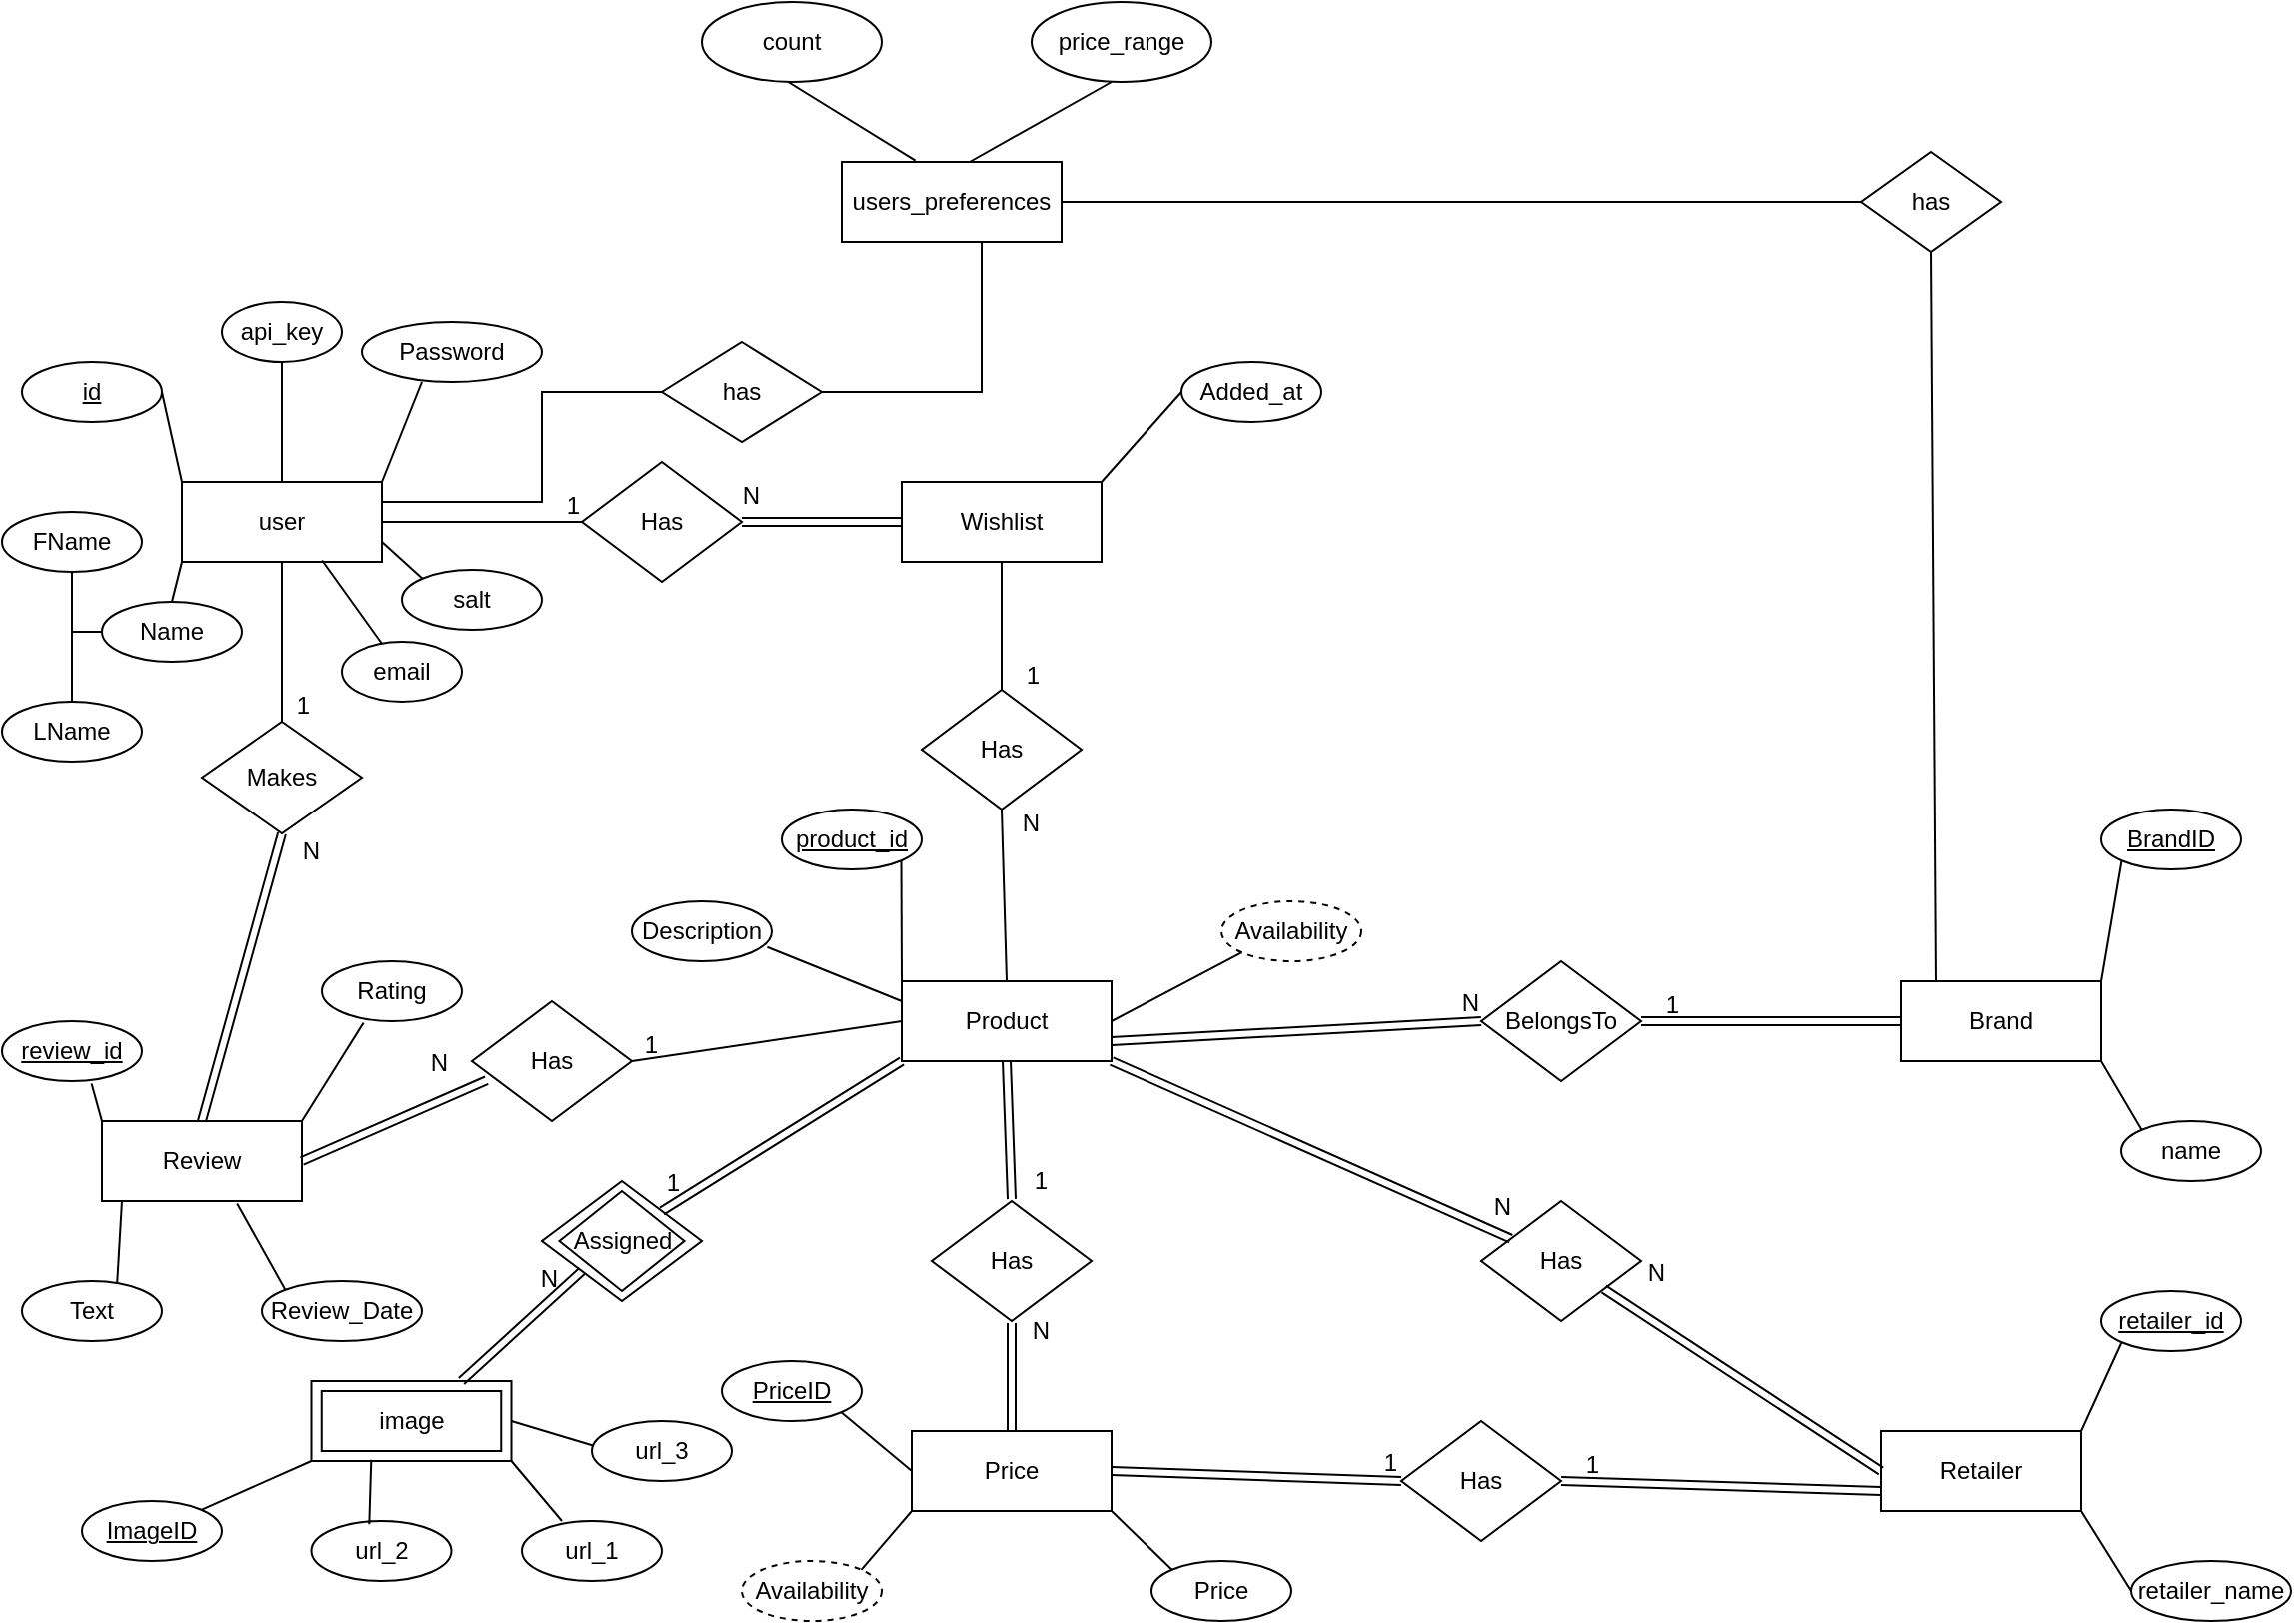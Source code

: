 <mxfile version="27.0.9">
  <diagram id="R2lEEEUBdFMjLlhIrx00" name="Page-1">
    <mxGraphModel dx="1141" dy="594" grid="1" gridSize="10" guides="1" tooltips="1" connect="1" arrows="1" fold="1" page="1" pageScale="1" pageWidth="1169" pageHeight="827" math="0" shadow="0" extFonts="Permanent Marker^https://fonts.googleapis.com/css?family=Permanent+Marker">
      <root>
        <mxCell id="0" />
        <mxCell id="1" parent="0" />
        <mxCell id="bqQAZCj2C-ECfoDd7BLj-1" value="user" style="rounded=0;whiteSpace=wrap;html=1;" parent="1" vertex="1">
          <mxGeometry x="100" y="250" width="100" height="40" as="geometry" />
        </mxCell>
        <mxCell id="bqQAZCj2C-ECfoDd7BLj-4" value="Product" style="rounded=0;whiteSpace=wrap;html=1;" parent="1" vertex="1">
          <mxGeometry x="460" y="500" width="105" height="40" as="geometry" />
        </mxCell>
        <mxCell id="bqQAZCj2C-ECfoDd7BLj-5" value="Wishlist" style="rounded=0;whiteSpace=wrap;html=1;" parent="1" vertex="1">
          <mxGeometry x="460" y="250" width="100" height="40" as="geometry" />
        </mxCell>
        <mxCell id="bqQAZCj2C-ECfoDd7BLj-6" value="ProductImage" style="rounded=0;whiteSpace=wrap;html=1;" parent="1" vertex="1">
          <mxGeometry x="164.75" y="700" width="100" height="40" as="geometry" />
        </mxCell>
        <mxCell id="bqQAZCj2C-ECfoDd7BLj-8" value="Brand" style="rounded=0;whiteSpace=wrap;html=1;" parent="1" vertex="1">
          <mxGeometry x="960" y="500" width="100" height="40" as="geometry" />
        </mxCell>
        <mxCell id="bqQAZCj2C-ECfoDd7BLj-9" value="Retailer" style="rounded=0;whiteSpace=wrap;html=1;" parent="1" vertex="1">
          <mxGeometry x="950" y="725" width="100" height="40" as="geometry" />
        </mxCell>
        <mxCell id="bqQAZCj2C-ECfoDd7BLj-10" value="Price" style="rounded=0;whiteSpace=wrap;html=1;" parent="1" vertex="1">
          <mxGeometry x="465" y="725" width="100" height="40" as="geometry" />
        </mxCell>
        <mxCell id="bqQAZCj2C-ECfoDd7BLj-12" value="Review" style="rounded=0;whiteSpace=wrap;html=1;" parent="1" vertex="1">
          <mxGeometry x="60" y="570" width="100" height="40" as="geometry" />
        </mxCell>
        <mxCell id="bqQAZCj2C-ECfoDd7BLj-15" value="Has" style="rhombus;whiteSpace=wrap;html=1;" parent="1" vertex="1">
          <mxGeometry x="300" y="240" width="80" height="60" as="geometry" />
        </mxCell>
        <mxCell id="bqQAZCj2C-ECfoDd7BLj-17" value="Has" style="rhombus;whiteSpace=wrap;html=1;" parent="1" vertex="1">
          <mxGeometry x="470" y="354" width="80" height="60" as="geometry" />
        </mxCell>
        <mxCell id="bqQAZCj2C-ECfoDd7BLj-20" value="BelongsTo" style="rhombus;whiteSpace=wrap;html=1;" parent="1" vertex="1">
          <mxGeometry x="750" y="490" width="80" height="60" as="geometry" />
        </mxCell>
        <mxCell id="bqQAZCj2C-ECfoDd7BLj-21" value="Has" style="rhombus;whiteSpace=wrap;html=1;perimeterSpacing=1;" parent="1" vertex="1">
          <mxGeometry x="475" y="610" width="80" height="60" as="geometry" />
        </mxCell>
        <mxCell id="bqQAZCj2C-ECfoDd7BLj-22" value="Has" style="rhombus;whiteSpace=wrap;html=1;" parent="1" vertex="1">
          <mxGeometry x="750" y="610" width="80" height="60" as="geometry" />
        </mxCell>
        <mxCell id="bqQAZCj2C-ECfoDd7BLj-23" value="Has" style="rhombus;whiteSpace=wrap;html=1;" parent="1" vertex="1">
          <mxGeometry x="245" y="510" width="80" height="60" as="geometry" />
        </mxCell>
        <mxCell id="bqQAZCj2C-ECfoDd7BLj-24" value="Makes" style="rhombus;whiteSpace=wrap;html=1;" parent="1" vertex="1">
          <mxGeometry x="110" y="370" width="80" height="56" as="geometry" />
        </mxCell>
        <mxCell id="bqQAZCj2C-ECfoDd7BLj-37" value="" style="shape=link;html=1;rounded=0;entryX=0.5;entryY=1;entryDx=0;entryDy=0;exitX=0.5;exitY=0;exitDx=0;exitDy=0;" parent="1" source="bqQAZCj2C-ECfoDd7BLj-12" target="bqQAZCj2C-ECfoDd7BLj-24" edge="1">
          <mxGeometry relative="1" as="geometry">
            <mxPoint x="540" y="360" as="sourcePoint" />
            <mxPoint x="700" y="360" as="targetPoint" />
          </mxGeometry>
        </mxCell>
        <mxCell id="bqQAZCj2C-ECfoDd7BLj-38" value="N" style="resizable=0;html=1;whiteSpace=wrap;align=right;verticalAlign=bottom;" parent="bqQAZCj2C-ECfoDd7BLj-37" connectable="0" vertex="1">
          <mxGeometry x="1" relative="1" as="geometry">
            <mxPoint x="20" y="18" as="offset" />
          </mxGeometry>
        </mxCell>
        <mxCell id="bqQAZCj2C-ECfoDd7BLj-41" value="&lt;u&gt;id&lt;/u&gt;" style="ellipse;whiteSpace=wrap;html=1;" parent="1" vertex="1">
          <mxGeometry x="20" y="190" width="70" height="30" as="geometry" />
        </mxCell>
        <mxCell id="bqQAZCj2C-ECfoDd7BLj-42" value="FName" style="ellipse;whiteSpace=wrap;html=1;" parent="1" vertex="1">
          <mxGeometry x="10" y="265" width="70" height="30" as="geometry" />
        </mxCell>
        <mxCell id="bqQAZCj2C-ECfoDd7BLj-43" value="LName" style="ellipse;whiteSpace=wrap;html=1;" parent="1" vertex="1">
          <mxGeometry x="10" y="360" width="70" height="30" as="geometry" />
        </mxCell>
        <mxCell id="bqQAZCj2C-ECfoDd7BLj-48" style="edgeStyle=orthogonalEdgeStyle;rounded=0;orthogonalLoop=1;jettySize=auto;html=1;exitX=0;exitY=0.5;exitDx=0;exitDy=0;entryX=0.5;entryY=1;entryDx=0;entryDy=0;endArrow=none;startFill=0;" parent="1" source="bqQAZCj2C-ECfoDd7BLj-44" target="bqQAZCj2C-ECfoDd7BLj-42" edge="1">
          <mxGeometry relative="1" as="geometry" />
        </mxCell>
        <mxCell id="bqQAZCj2C-ECfoDd7BLj-49" style="edgeStyle=orthogonalEdgeStyle;rounded=0;orthogonalLoop=1;jettySize=auto;html=1;entryX=0.5;entryY=0;entryDx=0;entryDy=0;exitX=0;exitY=0.5;exitDx=0;exitDy=0;endArrow=none;startFill=0;" parent="1" source="bqQAZCj2C-ECfoDd7BLj-44" target="bqQAZCj2C-ECfoDd7BLj-43" edge="1">
          <mxGeometry relative="1" as="geometry">
            <Array as="points">
              <mxPoint x="45" y="325" />
            </Array>
          </mxGeometry>
        </mxCell>
        <mxCell id="bqQAZCj2C-ECfoDd7BLj-44" value="Name" style="ellipse;whiteSpace=wrap;html=1;" parent="1" vertex="1">
          <mxGeometry x="60" y="310" width="70" height="30" as="geometry" />
        </mxCell>
        <mxCell id="bqQAZCj2C-ECfoDd7BLj-46" value="" style="endArrow=none;html=1;rounded=0;exitX=0.5;exitY=0;exitDx=0;exitDy=0;entryX=0;entryY=1;entryDx=0;entryDy=0;" parent="1" source="bqQAZCj2C-ECfoDd7BLj-44" target="bqQAZCj2C-ECfoDd7BLj-1" edge="1">
          <mxGeometry width="50" height="50" relative="1" as="geometry">
            <mxPoint x="440" y="260" as="sourcePoint" />
            <mxPoint x="490" y="210" as="targetPoint" />
          </mxGeometry>
        </mxCell>
        <mxCell id="bqQAZCj2C-ECfoDd7BLj-47" value="" style="endArrow=none;html=1;rounded=0;entryX=1;entryY=0.5;entryDx=0;entryDy=0;exitX=0;exitY=0;exitDx=0;exitDy=0;" parent="1" source="bqQAZCj2C-ECfoDd7BLj-1" target="bqQAZCj2C-ECfoDd7BLj-41" edge="1">
          <mxGeometry width="50" height="50" relative="1" as="geometry">
            <mxPoint x="450" y="270" as="sourcePoint" />
            <mxPoint x="500" y="220" as="targetPoint" />
          </mxGeometry>
        </mxCell>
        <mxCell id="bqQAZCj2C-ECfoDd7BLj-50" value="Password" style="ellipse;whiteSpace=wrap;html=1;" parent="1" vertex="1">
          <mxGeometry x="190" y="170" width="90" height="30" as="geometry" />
        </mxCell>
        <mxCell id="bqQAZCj2C-ECfoDd7BLj-51" value="salt" style="ellipse;whiteSpace=wrap;html=1;" parent="1" vertex="1">
          <mxGeometry x="210" y="294" width="70" height="30" as="geometry" />
        </mxCell>
        <mxCell id="bqQAZCj2C-ECfoDd7BLj-54" value="" style="endArrow=none;html=1;rounded=0;exitX=1;exitY=0;exitDx=0;exitDy=0;" parent="1" source="bqQAZCj2C-ECfoDd7BLj-1" edge="1">
          <mxGeometry width="50" height="50" relative="1" as="geometry">
            <mxPoint x="440" y="260" as="sourcePoint" />
            <mxPoint x="220" y="200" as="targetPoint" />
          </mxGeometry>
        </mxCell>
        <mxCell id="bqQAZCj2C-ECfoDd7BLj-58" value="" style="endArrow=none;html=1;rounded=0;exitX=1;exitY=0.75;exitDx=0;exitDy=0;entryX=0;entryY=0;entryDx=0;entryDy=0;" parent="1" source="bqQAZCj2C-ECfoDd7BLj-1" target="bqQAZCj2C-ECfoDd7BLj-51" edge="1">
          <mxGeometry width="50" height="50" relative="1" as="geometry">
            <mxPoint x="470" y="290" as="sourcePoint" />
            <mxPoint x="520" y="240" as="targetPoint" />
          </mxGeometry>
        </mxCell>
        <mxCell id="bqQAZCj2C-ECfoDd7BLj-60" value="" style="shape=link;html=1;rounded=0;entryX=1;entryY=0.5;entryDx=0;entryDy=0;exitX=0;exitY=0.5;exitDx=0;exitDy=0;" parent="1" source="bqQAZCj2C-ECfoDd7BLj-5" target="bqQAZCj2C-ECfoDd7BLj-15" edge="1">
          <mxGeometry relative="1" as="geometry">
            <mxPoint x="160" y="510" as="sourcePoint" />
            <mxPoint x="160" y="436" as="targetPoint" />
          </mxGeometry>
        </mxCell>
        <mxCell id="bqQAZCj2C-ECfoDd7BLj-61" value="N" style="resizable=0;html=1;whiteSpace=wrap;align=right;verticalAlign=bottom;" parent="bqQAZCj2C-ECfoDd7BLj-60" connectable="0" vertex="1">
          <mxGeometry x="1" relative="1" as="geometry">
            <mxPoint x="10" y="-5" as="offset" />
          </mxGeometry>
        </mxCell>
        <mxCell id="bqQAZCj2C-ECfoDd7BLj-69" value="Added_at" style="ellipse;whiteSpace=wrap;html=1;" parent="1" vertex="1">
          <mxGeometry x="600" y="190" width="70" height="30" as="geometry" />
        </mxCell>
        <mxCell id="bqQAZCj2C-ECfoDd7BLj-72" value="" style="endArrow=none;html=1;rounded=0;entryX=0;entryY=0.5;entryDx=0;entryDy=0;exitX=1;exitY=0;exitDx=0;exitDy=0;" parent="1" source="bqQAZCj2C-ECfoDd7BLj-5" target="bqQAZCj2C-ECfoDd7BLj-69" edge="1">
          <mxGeometry width="50" height="50" relative="1" as="geometry">
            <mxPoint x="420" y="200" as="sourcePoint" />
            <mxPoint x="470" y="150" as="targetPoint" />
          </mxGeometry>
        </mxCell>
        <mxCell id="bqQAZCj2C-ECfoDd7BLj-73" value="&lt;u&gt;product_id&lt;/u&gt;" style="ellipse;whiteSpace=wrap;html=1;" parent="1" vertex="1">
          <mxGeometry x="400" y="414" width="70" height="30" as="geometry" />
        </mxCell>
        <mxCell id="bqQAZCj2C-ECfoDd7BLj-77" value="Description" style="ellipse;whiteSpace=wrap;html=1;" parent="1" vertex="1">
          <mxGeometry x="325" y="460" width="70" height="30" as="geometry" />
        </mxCell>
        <mxCell id="bqQAZCj2C-ECfoDd7BLj-79" value="Availability" style="ellipse;whiteSpace=wrap;html=1;dashed=1;" parent="1" vertex="1">
          <mxGeometry x="620" y="460" width="70" height="30" as="geometry" />
        </mxCell>
        <mxCell id="bqQAZCj2C-ECfoDd7BLj-85" value="" style="endArrow=none;html=1;rounded=0;entryX=1;entryY=1;entryDx=0;entryDy=0;exitX=0;exitY=0;exitDx=0;exitDy=0;" parent="1" source="bqQAZCj2C-ECfoDd7BLj-4" target="bqQAZCj2C-ECfoDd7BLj-73" edge="1">
          <mxGeometry width="50" height="50" relative="1" as="geometry">
            <mxPoint x="420" y="200" as="sourcePoint" />
            <mxPoint x="470" y="150" as="targetPoint" />
          </mxGeometry>
        </mxCell>
        <mxCell id="bqQAZCj2C-ECfoDd7BLj-86" value="" style="endArrow=none;html=1;rounded=0;exitX=0.967;exitY=0.762;exitDx=0;exitDy=0;entryX=0;entryY=0.25;entryDx=0;entryDy=0;exitPerimeter=0;" parent="1" source="bqQAZCj2C-ECfoDd7BLj-77" target="bqQAZCj2C-ECfoDd7BLj-4" edge="1">
          <mxGeometry width="50" height="50" relative="1" as="geometry">
            <mxPoint x="430" y="210" as="sourcePoint" />
            <mxPoint x="480" y="160" as="targetPoint" />
          </mxGeometry>
        </mxCell>
        <mxCell id="bqQAZCj2C-ECfoDd7BLj-87" value="" style="endArrow=none;html=1;rounded=0;entryX=0;entryY=1;entryDx=0;entryDy=0;exitX=1;exitY=0.5;exitDx=0;exitDy=0;" parent="1" source="bqQAZCj2C-ECfoDd7BLj-4" target="bqQAZCj2C-ECfoDd7BLj-79" edge="1">
          <mxGeometry width="50" height="50" relative="1" as="geometry">
            <mxPoint x="440" y="220" as="sourcePoint" />
            <mxPoint x="490" y="170" as="targetPoint" />
          </mxGeometry>
        </mxCell>
        <mxCell id="bqQAZCj2C-ECfoDd7BLj-92" value="image" style="rounded=0;whiteSpace=wrap;html=1;" parent="1" vertex="1">
          <mxGeometry x="169.88" y="705" width="89.75" height="30" as="geometry" />
        </mxCell>
        <mxCell id="bqQAZCj2C-ECfoDd7BLj-93" value="" style="shape=link;html=1;rounded=0;exitX=0.5;exitY=0;exitDx=0;exitDy=0;entryX=0.5;entryY=1;entryDx=0;entryDy=0;" parent="1" source="bqQAZCj2C-ECfoDd7BLj-10" target="bqQAZCj2C-ECfoDd7BLj-21" edge="1">
          <mxGeometry relative="1" as="geometry">
            <mxPoint x="518" y="506" as="sourcePoint" />
            <mxPoint x="540" y="690" as="targetPoint" />
          </mxGeometry>
        </mxCell>
        <mxCell id="bqQAZCj2C-ECfoDd7BLj-94" value="N" style="resizable=0;html=1;whiteSpace=wrap;align=right;verticalAlign=bottom;" parent="bqQAZCj2C-ECfoDd7BLj-93" connectable="0" vertex="1">
          <mxGeometry x="1" relative="1" as="geometry">
            <mxPoint x="20" y="12" as="offset" />
          </mxGeometry>
        </mxCell>
        <mxCell id="bqQAZCj2C-ECfoDd7BLj-95" value="" style="shape=link;html=1;rounded=0;entryX=0.5;entryY=0;entryDx=0;entryDy=0;exitX=0.5;exitY=1;exitDx=0;exitDy=0;" parent="1" source="bqQAZCj2C-ECfoDd7BLj-4" target="bqQAZCj2C-ECfoDd7BLj-21" edge="1">
          <mxGeometry relative="1" as="geometry">
            <mxPoint x="520" y="300" as="sourcePoint" />
            <mxPoint x="520" y="364" as="targetPoint" />
          </mxGeometry>
        </mxCell>
        <mxCell id="bqQAZCj2C-ECfoDd7BLj-96" value="1" style="resizable=0;html=1;whiteSpace=wrap;align=right;verticalAlign=bottom;" parent="bqQAZCj2C-ECfoDd7BLj-95" connectable="0" vertex="1">
          <mxGeometry x="1" relative="1" as="geometry">
            <mxPoint x="20" as="offset" />
          </mxGeometry>
        </mxCell>
        <mxCell id="bqQAZCj2C-ECfoDd7BLj-97" value="&lt;u&gt;ImageID&lt;/u&gt;" style="ellipse;whiteSpace=wrap;html=1;" parent="1" vertex="1">
          <mxGeometry x="50" y="760" width="70" height="30" as="geometry" />
        </mxCell>
        <mxCell id="bqQAZCj2C-ECfoDd7BLj-98" value="url_1" style="ellipse;whiteSpace=wrap;html=1;" parent="1" vertex="1">
          <mxGeometry x="270" y="770" width="70" height="30" as="geometry" />
        </mxCell>
        <mxCell id="bqQAZCj2C-ECfoDd7BLj-101" value="" style="endArrow=none;html=1;rounded=0;exitX=0.286;exitY=0;exitDx=0;exitDy=0;entryX=1;entryY=1;entryDx=0;entryDy=0;exitPerimeter=0;" parent="1" source="bqQAZCj2C-ECfoDd7BLj-98" target="bqQAZCj2C-ECfoDd7BLj-6" edge="1">
          <mxGeometry width="50" height="50" relative="1" as="geometry">
            <mxPoint x="310.001" y="744.393" as="sourcePoint" />
            <mxPoint x="319.75" y="630" as="targetPoint" />
          </mxGeometry>
        </mxCell>
        <mxCell id="bqQAZCj2C-ECfoDd7BLj-102" value="" style="endArrow=none;html=1;rounded=0;exitX=0;exitY=1;exitDx=0;exitDy=0;entryX=1;entryY=0;entryDx=0;entryDy=0;" parent="1" source="bqQAZCj2C-ECfoDd7BLj-6" target="bqQAZCj2C-ECfoDd7BLj-97" edge="1">
          <mxGeometry width="50" height="50" relative="1" as="geometry">
            <mxPoint x="319.75" y="754" as="sourcePoint" />
            <mxPoint x="139.75" y="755" as="targetPoint" />
          </mxGeometry>
        </mxCell>
        <mxCell id="bqQAZCj2C-ECfoDd7BLj-111" value="" style="shape=link;html=1;rounded=0;entryX=0;entryY=0.5;entryDx=0;entryDy=0;exitX=1;exitY=0.75;exitDx=0;exitDy=0;" parent="1" source="bqQAZCj2C-ECfoDd7BLj-4" target="bqQAZCj2C-ECfoDd7BLj-20" edge="1">
          <mxGeometry relative="1" as="geometry">
            <mxPoint x="519" y="509" as="sourcePoint" />
            <mxPoint x="520" y="424" as="targetPoint" />
          </mxGeometry>
        </mxCell>
        <mxCell id="bqQAZCj2C-ECfoDd7BLj-112" value="N" style="resizable=0;html=1;whiteSpace=wrap;align=right;verticalAlign=bottom;" parent="bqQAZCj2C-ECfoDd7BLj-111" connectable="0" vertex="1">
          <mxGeometry x="1" relative="1" as="geometry">
            <mxPoint as="offset" />
          </mxGeometry>
        </mxCell>
        <mxCell id="bqQAZCj2C-ECfoDd7BLj-113" value="" style="shape=link;html=1;rounded=0;entryX=1;entryY=0.5;entryDx=0;entryDy=0;exitX=0;exitY=0.5;exitDx=0;exitDy=0;width=-4;" parent="1" source="bqQAZCj2C-ECfoDd7BLj-8" target="bqQAZCj2C-ECfoDd7BLj-20" edge="1">
          <mxGeometry relative="1" as="geometry">
            <mxPoint x="520" y="300" as="sourcePoint" />
            <mxPoint x="520" y="364" as="targetPoint" />
          </mxGeometry>
        </mxCell>
        <mxCell id="bqQAZCj2C-ECfoDd7BLj-114" value="1" style="resizable=0;html=1;whiteSpace=wrap;align=right;verticalAlign=bottom;" parent="bqQAZCj2C-ECfoDd7BLj-113" connectable="0" vertex="1">
          <mxGeometry x="1" relative="1" as="geometry">
            <mxPoint x="20" as="offset" />
          </mxGeometry>
        </mxCell>
        <mxCell id="bqQAZCj2C-ECfoDd7BLj-115" value="name" style="ellipse;whiteSpace=wrap;html=1;" parent="1" vertex="1">
          <mxGeometry x="1070" y="570" width="70" height="30" as="geometry" />
        </mxCell>
        <mxCell id="bqQAZCj2C-ECfoDd7BLj-116" value="&lt;u&gt;BrandID&lt;/u&gt;" style="ellipse;whiteSpace=wrap;html=1;" parent="1" vertex="1">
          <mxGeometry x="1060" y="414" width="70" height="30" as="geometry" />
        </mxCell>
        <mxCell id="bqQAZCj2C-ECfoDd7BLj-117" value="" style="endArrow=none;html=1;rounded=0;exitX=1;exitY=0;exitDx=0;exitDy=0;entryX=0;entryY=1;entryDx=0;entryDy=0;" parent="1" source="bqQAZCj2C-ECfoDd7BLj-8" target="bqQAZCj2C-ECfoDd7BLj-116" edge="1">
          <mxGeometry width="50" height="50" relative="1" as="geometry">
            <mxPoint x="920" y="310" as="sourcePoint" />
            <mxPoint x="960" y="349" as="targetPoint" />
          </mxGeometry>
        </mxCell>
        <mxCell id="bqQAZCj2C-ECfoDd7BLj-118" value="" style="endArrow=none;html=1;rounded=0;exitX=1;exitY=1;exitDx=0;exitDy=0;entryX=0;entryY=0;entryDx=0;entryDy=0;" parent="1" source="bqQAZCj2C-ECfoDd7BLj-8" target="bqQAZCj2C-ECfoDd7BLj-115" edge="1">
          <mxGeometry width="50" height="50" relative="1" as="geometry">
            <mxPoint x="930" y="320" as="sourcePoint" />
            <mxPoint x="970" y="359" as="targetPoint" />
          </mxGeometry>
        </mxCell>
        <mxCell id="bqQAZCj2C-ECfoDd7BLj-119" value="retailer_name" style="ellipse;whiteSpace=wrap;html=1;" parent="1" vertex="1">
          <mxGeometry x="1075" y="790" width="80" height="30" as="geometry" />
        </mxCell>
        <mxCell id="bqQAZCj2C-ECfoDd7BLj-120" value="" style="endArrow=none;html=1;rounded=0;exitX=1;exitY=1;exitDx=0;exitDy=0;entryX=0;entryY=0.5;entryDx=0;entryDy=0;" parent="1" source="bqQAZCj2C-ECfoDd7BLj-9" target="bqQAZCj2C-ECfoDd7BLj-119" edge="1">
          <mxGeometry width="50" height="50" relative="1" as="geometry">
            <mxPoint x="1070" y="550" as="sourcePoint" />
            <mxPoint x="1090" y="584" as="targetPoint" />
          </mxGeometry>
        </mxCell>
        <mxCell id="bqQAZCj2C-ECfoDd7BLj-121" value="" style="endArrow=none;html=1;rounded=0;exitX=1;exitY=0;exitDx=0;exitDy=0;entryX=0;entryY=1;entryDx=0;entryDy=0;" parent="1" source="bqQAZCj2C-ECfoDd7BLj-9" target="bqQAZCj2C-ECfoDd7BLj-122" edge="1">
          <mxGeometry width="50" height="50" relative="1" as="geometry">
            <mxPoint x="1080" y="560" as="sourcePoint" />
            <mxPoint x="1100" y="594" as="targetPoint" />
          </mxGeometry>
        </mxCell>
        <mxCell id="bqQAZCj2C-ECfoDd7BLj-122" value="&lt;u&gt;retailer_id&lt;/u&gt;" style="ellipse;whiteSpace=wrap;html=1;" parent="1" vertex="1">
          <mxGeometry x="1060" y="655" width="70" height="30" as="geometry" />
        </mxCell>
        <mxCell id="bqQAZCj2C-ECfoDd7BLj-125" value="" style="shape=link;html=1;rounded=0;exitX=1;exitY=1;exitDx=0;exitDy=0;" parent="1" source="bqQAZCj2C-ECfoDd7BLj-4" target="bqQAZCj2C-ECfoDd7BLj-22" edge="1">
          <mxGeometry relative="1" as="geometry">
            <mxPoint x="575" y="540" as="sourcePoint" />
            <mxPoint x="760" y="530" as="targetPoint" />
          </mxGeometry>
        </mxCell>
        <mxCell id="bqQAZCj2C-ECfoDd7BLj-126" value="N" style="resizable=0;html=1;whiteSpace=wrap;align=right;verticalAlign=bottom;" parent="bqQAZCj2C-ECfoDd7BLj-125" connectable="0" vertex="1">
          <mxGeometry x="1" relative="1" as="geometry">
            <mxPoint x="2" y="-7" as="offset" />
          </mxGeometry>
        </mxCell>
        <mxCell id="bqQAZCj2C-ECfoDd7BLj-127" value="" style="shape=link;html=1;rounded=0;exitX=0;exitY=0.5;exitDx=0;exitDy=0;" parent="1" source="bqQAZCj2C-ECfoDd7BLj-9" target="bqQAZCj2C-ECfoDd7BLj-22" edge="1">
          <mxGeometry relative="1" as="geometry">
            <mxPoint x="585" y="550" as="sourcePoint" />
            <mxPoint x="770" y="540" as="targetPoint" />
          </mxGeometry>
        </mxCell>
        <mxCell id="bqQAZCj2C-ECfoDd7BLj-128" value="N" style="resizable=0;html=1;whiteSpace=wrap;align=right;verticalAlign=bottom;" parent="bqQAZCj2C-ECfoDd7BLj-127" connectable="0" vertex="1">
          <mxGeometry x="1" relative="1" as="geometry">
            <mxPoint x="32" y="1" as="offset" />
          </mxGeometry>
        </mxCell>
        <mxCell id="bqQAZCj2C-ECfoDd7BLj-129" value="Assigned" style="rhombus;whiteSpace=wrap;html=1;" parent="1" vertex="1">
          <mxGeometry x="280" y="600" width="80" height="60" as="geometry" />
        </mxCell>
        <mxCell id="bqQAZCj2C-ECfoDd7BLj-130" value="&lt;u&gt;PriceID&lt;/u&gt;" style="ellipse;whiteSpace=wrap;html=1;" parent="1" vertex="1">
          <mxGeometry x="370" y="690" width="70" height="30" as="geometry" />
        </mxCell>
        <mxCell id="bqQAZCj2C-ECfoDd7BLj-132" value="" style="shape=link;html=1;rounded=0;entryX=1;entryY=0;entryDx=0;entryDy=0;exitX=0;exitY=1;exitDx=0;exitDy=0;" parent="1" source="bqQAZCj2C-ECfoDd7BLj-4" target="bqQAZCj2C-ECfoDd7BLj-129" edge="1">
          <mxGeometry relative="1" as="geometry">
            <mxPoint x="525" y="550" as="sourcePoint" />
            <mxPoint x="525" y="619" as="targetPoint" />
          </mxGeometry>
        </mxCell>
        <mxCell id="bqQAZCj2C-ECfoDd7BLj-133" value="1" style="resizable=0;html=1;whiteSpace=wrap;align=right;verticalAlign=bottom;" parent="bqQAZCj2C-ECfoDd7BLj-132" connectable="0" vertex="1">
          <mxGeometry x="1" relative="1" as="geometry">
            <mxPoint x="10" y="-5" as="offset" />
          </mxGeometry>
        </mxCell>
        <mxCell id="bqQAZCj2C-ECfoDd7BLj-134" value="" style="shape=link;html=1;rounded=0;exitX=0.75;exitY=0;exitDx=0;exitDy=0;entryX=0;entryY=1;entryDx=0;entryDy=0;" parent="1" source="bqQAZCj2C-ECfoDd7BLj-6" target="bqQAZCj2C-ECfoDd7BLj-129" edge="1">
          <mxGeometry relative="1" as="geometry">
            <mxPoint x="525" y="735" as="sourcePoint" />
            <mxPoint x="525" y="681" as="targetPoint" />
          </mxGeometry>
        </mxCell>
        <mxCell id="bqQAZCj2C-ECfoDd7BLj-135" value="N" style="resizable=0;html=1;whiteSpace=wrap;align=right;verticalAlign=bottom;" parent="bqQAZCj2C-ECfoDd7BLj-134" connectable="0" vertex="1">
          <mxGeometry x="1" relative="1" as="geometry">
            <mxPoint x="-10" y="12" as="offset" />
          </mxGeometry>
        </mxCell>
        <mxCell id="bqQAZCj2C-ECfoDd7BLj-136" value="" style="endArrow=none;html=1;rounded=0;exitX=0;exitY=0.5;exitDx=0;exitDy=0;entryX=1;entryY=1;entryDx=0;entryDy=0;" parent="1" source="bqQAZCj2C-ECfoDd7BLj-10" target="bqQAZCj2C-ECfoDd7BLj-130" edge="1">
          <mxGeometry width="50" height="50" relative="1" as="geometry">
            <mxPoint x="300" y="780" as="sourcePoint" />
            <mxPoint x="275" y="750" as="targetPoint" />
          </mxGeometry>
        </mxCell>
        <mxCell id="bqQAZCj2C-ECfoDd7BLj-137" value="Price" style="ellipse;whiteSpace=wrap;html=1;" parent="1" vertex="1">
          <mxGeometry x="585" y="790" width="70" height="30" as="geometry" />
        </mxCell>
        <mxCell id="bqQAZCj2C-ECfoDd7BLj-138" value="" style="endArrow=none;html=1;rounded=0;exitX=0;exitY=0;exitDx=0;exitDy=0;entryX=1;entryY=1;entryDx=0;entryDy=0;" parent="1" source="bqQAZCj2C-ECfoDd7BLj-137" target="bqQAZCj2C-ECfoDd7BLj-10" edge="1">
          <mxGeometry width="50" height="50" relative="1" as="geometry">
            <mxPoint x="475" y="755" as="sourcePoint" />
            <mxPoint x="440" y="726" as="targetPoint" />
          </mxGeometry>
        </mxCell>
        <mxCell id="bqQAZCj2C-ECfoDd7BLj-139" value="Has" style="rhombus;whiteSpace=wrap;html=1;" parent="1" vertex="1">
          <mxGeometry x="710" y="720" width="80" height="60" as="geometry" />
        </mxCell>
        <mxCell id="bqQAZCj2C-ECfoDd7BLj-141" value="" style="shape=link;html=1;rounded=0;entryX=1;entryY=0.5;entryDx=0;entryDy=0;exitX=0;exitY=0.75;exitDx=0;exitDy=0;width=-4;" parent="1" source="bqQAZCj2C-ECfoDd7BLj-9" target="bqQAZCj2C-ECfoDd7BLj-139" edge="1">
          <mxGeometry relative="1" as="geometry">
            <mxPoint x="970" y="530" as="sourcePoint" />
            <mxPoint x="840" y="530" as="targetPoint" />
          </mxGeometry>
        </mxCell>
        <mxCell id="bqQAZCj2C-ECfoDd7BLj-142" value="1" style="resizable=0;html=1;whiteSpace=wrap;align=right;verticalAlign=bottom;" parent="bqQAZCj2C-ECfoDd7BLj-141" connectable="0" vertex="1">
          <mxGeometry x="1" relative="1" as="geometry">
            <mxPoint x="20" as="offset" />
          </mxGeometry>
        </mxCell>
        <mxCell id="bqQAZCj2C-ECfoDd7BLj-143" value="" style="shape=link;html=1;rounded=0;entryX=0;entryY=0.5;entryDx=0;entryDy=0;exitX=1;exitY=0.5;exitDx=0;exitDy=0;width=-4;" parent="1" source="bqQAZCj2C-ECfoDd7BLj-10" target="bqQAZCj2C-ECfoDd7BLj-139" edge="1">
          <mxGeometry relative="1" as="geometry">
            <mxPoint x="970" y="530" as="sourcePoint" />
            <mxPoint x="840" y="530" as="targetPoint" />
          </mxGeometry>
        </mxCell>
        <mxCell id="bqQAZCj2C-ECfoDd7BLj-144" value="1" style="resizable=0;html=1;whiteSpace=wrap;align=right;verticalAlign=bottom;" parent="bqQAZCj2C-ECfoDd7BLj-143" connectable="0" vertex="1">
          <mxGeometry x="1" relative="1" as="geometry">
            <mxPoint as="offset" />
          </mxGeometry>
        </mxCell>
        <mxCell id="bqQAZCj2C-ECfoDd7BLj-145" style="edgeStyle=orthogonalEdgeStyle;rounded=0;orthogonalLoop=1;jettySize=auto;html=1;exitX=0.5;exitY=1;exitDx=0;exitDy=0;" parent="1" source="bqQAZCj2C-ECfoDd7BLj-130" target="bqQAZCj2C-ECfoDd7BLj-130" edge="1">
          <mxGeometry relative="1" as="geometry" />
        </mxCell>
        <mxCell id="bqQAZCj2C-ECfoDd7BLj-146" value="&lt;u&gt;review_id&lt;/u&gt;" style="ellipse;whiteSpace=wrap;html=1;" parent="1" vertex="1">
          <mxGeometry x="10" y="520" width="70" height="30" as="geometry" />
        </mxCell>
        <mxCell id="bqQAZCj2C-ECfoDd7BLj-147" value="" style="endArrow=none;html=1;rounded=0;exitX=0.64;exitY=1.04;exitDx=0;exitDy=0;entryX=0;entryY=0;entryDx=0;entryDy=0;exitPerimeter=0;" parent="1" source="bqQAZCj2C-ECfoDd7BLj-146" target="bqQAZCj2C-ECfoDd7BLj-12" edge="1">
          <mxGeometry width="50" height="50" relative="1" as="geometry">
            <mxPoint x="175" y="750" as="sourcePoint" />
            <mxPoint x="120" y="774" as="targetPoint" />
          </mxGeometry>
        </mxCell>
        <mxCell id="bqQAZCj2C-ECfoDd7BLj-148" value="Rating" style="ellipse;whiteSpace=wrap;html=1;" parent="1" vertex="1">
          <mxGeometry x="170" y="490" width="70" height="30" as="geometry" />
        </mxCell>
        <mxCell id="bqQAZCj2C-ECfoDd7BLj-149" value="Text" style="ellipse;whiteSpace=wrap;html=1;" parent="1" vertex="1">
          <mxGeometry x="20" y="650" width="70" height="30" as="geometry" />
        </mxCell>
        <mxCell id="bqQAZCj2C-ECfoDd7BLj-150" value="Review_Date" style="ellipse;whiteSpace=wrap;html=1;" parent="1" vertex="1">
          <mxGeometry x="140" y="650" width="80" height="30" as="geometry" />
        </mxCell>
        <mxCell id="bqQAZCj2C-ECfoDd7BLj-152" value="" style="endArrow=none;html=1;rounded=0;exitX=0.297;exitY=1.027;exitDx=0;exitDy=0;entryX=1;entryY=0;entryDx=0;entryDy=0;exitPerimeter=0;" parent="1" source="bqQAZCj2C-ECfoDd7BLj-148" target="bqQAZCj2C-ECfoDd7BLj-12" edge="1">
          <mxGeometry width="50" height="50" relative="1" as="geometry">
            <mxPoint x="65" y="561" as="sourcePoint" />
            <mxPoint x="70" y="580" as="targetPoint" />
          </mxGeometry>
        </mxCell>
        <mxCell id="bqQAZCj2C-ECfoDd7BLj-153" value="" style="endArrow=none;html=1;rounded=0;entryX=0.68;entryY=0.04;entryDx=0;entryDy=0;entryPerimeter=0;" parent="1" target="bqQAZCj2C-ECfoDd7BLj-149" edge="1">
          <mxGeometry width="50" height="50" relative="1" as="geometry">
            <mxPoint x="70" y="610" as="sourcePoint" />
            <mxPoint x="80" y="590" as="targetPoint" />
          </mxGeometry>
        </mxCell>
        <mxCell id="bqQAZCj2C-ECfoDd7BLj-154" value="" style="endArrow=none;html=1;rounded=0;exitX=0.676;exitY=1.03;exitDx=0;exitDy=0;entryX=0;entryY=0;entryDx=0;entryDy=0;exitPerimeter=0;" parent="1" source="bqQAZCj2C-ECfoDd7BLj-12" target="bqQAZCj2C-ECfoDd7BLj-150" edge="1">
          <mxGeometry width="50" height="50" relative="1" as="geometry">
            <mxPoint x="85" y="581" as="sourcePoint" />
            <mxPoint x="90" y="600" as="targetPoint" />
          </mxGeometry>
        </mxCell>
        <mxCell id="bqQAZCj2C-ECfoDd7BLj-157" value="" style="shape=link;html=1;rounded=0;exitX=1;exitY=0.5;exitDx=0;exitDy=0;entryX=0.092;entryY=0.66;entryDx=0;entryDy=0;entryPerimeter=0;" parent="1" source="bqQAZCj2C-ECfoDd7BLj-12" target="bqQAZCj2C-ECfoDd7BLj-23" edge="1">
          <mxGeometry relative="1" as="geometry">
            <mxPoint x="250" y="710" as="sourcePoint" />
            <mxPoint x="310" y="655" as="targetPoint" />
          </mxGeometry>
        </mxCell>
        <mxCell id="bqQAZCj2C-ECfoDd7BLj-158" value="N" style="resizable=0;html=1;whiteSpace=wrap;align=right;verticalAlign=bottom;" parent="bqQAZCj2C-ECfoDd7BLj-157" connectable="0" vertex="1">
          <mxGeometry x="1" relative="1" as="geometry">
            <mxPoint x="-18" as="offset" />
          </mxGeometry>
        </mxCell>
        <mxCell id="bqQAZCj2C-ECfoDd7BLj-160" value="" style="endArrow=none;html=1;rounded=0;exitX=0.5;exitY=1;exitDx=0;exitDy=0;entryX=0.5;entryY=0;entryDx=0;entryDy=0;" parent="1" source="bqQAZCj2C-ECfoDd7BLj-1" target="bqQAZCj2C-ECfoDd7BLj-24" edge="1">
          <mxGeometry relative="1" as="geometry">
            <mxPoint x="600" y="269.5" as="sourcePoint" />
            <mxPoint x="760" y="269.5" as="targetPoint" />
          </mxGeometry>
        </mxCell>
        <mxCell id="bqQAZCj2C-ECfoDd7BLj-161" value="1" style="resizable=0;html=1;whiteSpace=wrap;align=right;verticalAlign=bottom;direction=south;" parent="bqQAZCj2C-ECfoDd7BLj-160" connectable="0" vertex="1">
          <mxGeometry x="1" relative="1" as="geometry">
            <mxPoint x="15" as="offset" />
          </mxGeometry>
        </mxCell>
        <mxCell id="bqQAZCj2C-ECfoDd7BLj-162" value="" style="endArrow=none;html=1;rounded=0;exitX=1;exitY=0.5;exitDx=0;exitDy=0;entryX=0;entryY=0.5;entryDx=0;entryDy=0;" parent="1" source="bqQAZCj2C-ECfoDd7BLj-1" target="bqQAZCj2C-ECfoDd7BLj-15" edge="1">
          <mxGeometry relative="1" as="geometry">
            <mxPoint x="400" y="260" as="sourcePoint" />
            <mxPoint x="560" y="260" as="targetPoint" />
          </mxGeometry>
        </mxCell>
        <mxCell id="bqQAZCj2C-ECfoDd7BLj-163" value="1" style="resizable=0;html=1;whiteSpace=wrap;align=right;verticalAlign=bottom;" parent="bqQAZCj2C-ECfoDd7BLj-162" connectable="0" vertex="1">
          <mxGeometry x="1" relative="1" as="geometry" />
        </mxCell>
        <mxCell id="bqQAZCj2C-ECfoDd7BLj-165" value="" style="endArrow=none;html=1;rounded=0;exitX=0;exitY=0.5;exitDx=0;exitDy=0;entryX=1;entryY=0.5;entryDx=0;entryDy=0;" parent="1" source="bqQAZCj2C-ECfoDd7BLj-4" target="bqQAZCj2C-ECfoDd7BLj-23" edge="1">
          <mxGeometry relative="1" as="geometry">
            <mxPoint x="160" y="300" as="sourcePoint" />
            <mxPoint x="160" y="380" as="targetPoint" />
          </mxGeometry>
        </mxCell>
        <mxCell id="bqQAZCj2C-ECfoDd7BLj-166" value="1" style="resizable=0;html=1;whiteSpace=wrap;align=right;verticalAlign=bottom;direction=south;" parent="bqQAZCj2C-ECfoDd7BLj-165" connectable="0" vertex="1">
          <mxGeometry x="1" relative="1" as="geometry">
            <mxPoint x="15" as="offset" />
          </mxGeometry>
        </mxCell>
        <mxCell id="bqQAZCj2C-ECfoDd7BLj-168" value="" style="endArrow=none;html=1;rounded=0;exitX=0.5;exitY=1;exitDx=0;exitDy=0;entryX=0.5;entryY=0;entryDx=0;entryDy=0;" parent="1" source="bqQAZCj2C-ECfoDd7BLj-5" target="bqQAZCj2C-ECfoDd7BLj-17" edge="1">
          <mxGeometry relative="1" as="geometry">
            <mxPoint x="210" y="280" as="sourcePoint" />
            <mxPoint x="310" y="280" as="targetPoint" />
          </mxGeometry>
        </mxCell>
        <mxCell id="bqQAZCj2C-ECfoDd7BLj-169" value="1" style="resizable=0;html=1;whiteSpace=wrap;align=right;verticalAlign=bottom;" parent="bqQAZCj2C-ECfoDd7BLj-168" connectable="0" vertex="1">
          <mxGeometry x="1" relative="1" as="geometry">
            <mxPoint x="20" y="1" as="offset" />
          </mxGeometry>
        </mxCell>
        <mxCell id="bqQAZCj2C-ECfoDd7BLj-170" value="" style="endArrow=none;html=1;rounded=0;entryX=0.5;entryY=1;entryDx=0;entryDy=0;exitX=0.5;exitY=0;exitDx=0;exitDy=0;" parent="1" source="bqQAZCj2C-ECfoDd7BLj-4" target="bqQAZCj2C-ECfoDd7BLj-17" edge="1">
          <mxGeometry relative="1" as="geometry">
            <mxPoint x="510" y="490" as="sourcePoint" />
            <mxPoint x="320" y="290" as="targetPoint" />
          </mxGeometry>
        </mxCell>
        <mxCell id="bqQAZCj2C-ECfoDd7BLj-171" value="N" style="resizable=0;html=1;whiteSpace=wrap;align=right;verticalAlign=bottom;" parent="bqQAZCj2C-ECfoDd7BLj-170" connectable="0" vertex="1">
          <mxGeometry x="1" relative="1" as="geometry">
            <mxPoint x="20" y="15" as="offset" />
          </mxGeometry>
        </mxCell>
        <mxCell id="bqQAZCj2C-ECfoDd7BLj-91" value="Assigned" style="rhombus;whiteSpace=wrap;html=1;perimeterSpacing=1;" parent="1" vertex="1">
          <mxGeometry x="288.75" y="605" width="62.5" height="50" as="geometry" />
        </mxCell>
        <mxCell id="cU3A9E1ynXtvAugK-pkG-1" value="" style="endArrow=none;html=1;rounded=0;exitX=0.5;exitY=0;exitDx=0;exitDy=0;" parent="1" source="bqQAZCj2C-ECfoDd7BLj-1" target="cU3A9E1ynXtvAugK-pkG-2" edge="1">
          <mxGeometry width="50" height="50" relative="1" as="geometry">
            <mxPoint x="330" y="200" as="sourcePoint" />
            <mxPoint x="150" y="160" as="targetPoint" />
          </mxGeometry>
        </mxCell>
        <mxCell id="cU3A9E1ynXtvAugK-pkG-2" value="api_key" style="ellipse;whiteSpace=wrap;html=1;" parent="1" vertex="1">
          <mxGeometry x="120" y="160" width="60" height="30" as="geometry" />
        </mxCell>
        <mxCell id="cU3A9E1ynXtvAugK-pkG-3" value="" style="endArrow=none;html=1;rounded=0;exitX=0.701;exitY=0.981;exitDx=0;exitDy=0;exitPerimeter=0;" parent="1" source="bqQAZCj2C-ECfoDd7BLj-1" target="cU3A9E1ynXtvAugK-pkG-4" edge="1">
          <mxGeometry width="50" height="50" relative="1" as="geometry">
            <mxPoint x="320" y="300" as="sourcePoint" />
            <mxPoint x="180" y="330" as="targetPoint" />
          </mxGeometry>
        </mxCell>
        <mxCell id="cU3A9E1ynXtvAugK-pkG-4" value="email" style="ellipse;whiteSpace=wrap;html=1;" parent="1" vertex="1">
          <mxGeometry x="180" y="330" width="60" height="30" as="geometry" />
        </mxCell>
        <mxCell id="cU3A9E1ynXtvAugK-pkG-11" value="url_2" style="ellipse;whiteSpace=wrap;html=1;" parent="1" vertex="1">
          <mxGeometry x="164.75" y="770" width="70" height="30" as="geometry" />
        </mxCell>
        <mxCell id="cU3A9E1ynXtvAugK-pkG-12" value="" style="endArrow=none;html=1;rounded=0;entryX=0.299;entryY=0.984;entryDx=0;entryDy=0;entryPerimeter=0;exitX=0.413;exitY=0.054;exitDx=0;exitDy=0;exitPerimeter=0;" parent="1" source="cU3A9E1ynXtvAugK-pkG-11" target="bqQAZCj2C-ECfoDd7BLj-6" edge="1">
          <mxGeometry width="50" height="50" relative="1" as="geometry">
            <mxPoint x="380" y="780" as="sourcePoint" />
            <mxPoint x="430" y="730" as="targetPoint" />
          </mxGeometry>
        </mxCell>
        <mxCell id="cU3A9E1ynXtvAugK-pkG-14" value="url_3" style="ellipse;whiteSpace=wrap;html=1;" parent="1" vertex="1">
          <mxGeometry x="305" y="720" width="70" height="30" as="geometry" />
        </mxCell>
        <mxCell id="cU3A9E1ynXtvAugK-pkG-15" value="" style="endArrow=none;html=1;rounded=0;entryX=1;entryY=0.5;entryDx=0;entryDy=0;exitX=0.008;exitY=0.409;exitDx=0;exitDy=0;exitPerimeter=0;" parent="1" source="cU3A9E1ynXtvAugK-pkG-14" target="bqQAZCj2C-ECfoDd7BLj-6" edge="1">
          <mxGeometry width="50" height="50" relative="1" as="geometry">
            <mxPoint x="380" y="780" as="sourcePoint" />
            <mxPoint x="430" y="730" as="targetPoint" />
          </mxGeometry>
        </mxCell>
        <mxCell id="EbKE6f9LZ9E3PGLB61Sv-1" value="Availability" style="ellipse;whiteSpace=wrap;html=1;dashed=1;" parent="1" vertex="1">
          <mxGeometry x="380" y="790" width="70" height="30" as="geometry" />
        </mxCell>
        <mxCell id="EbKE6f9LZ9E3PGLB61Sv-2" value="" style="endArrow=none;html=1;rounded=0;entryX=0;entryY=1;entryDx=0;entryDy=0;exitX=1;exitY=0;exitDx=0;exitDy=0;" parent="1" source="EbKE6f9LZ9E3PGLB61Sv-1" target="bqQAZCj2C-ECfoDd7BLj-10" edge="1">
          <mxGeometry width="50" height="50" relative="1" as="geometry">
            <mxPoint x="830" y="650" as="sourcePoint" />
            <mxPoint x="880" y="600" as="targetPoint" />
          </mxGeometry>
        </mxCell>
        <mxCell id="aH83fry6TFHXP2QqGGlR-2" value="users_preferences" style="rounded=0;whiteSpace=wrap;html=1;" vertex="1" parent="1">
          <mxGeometry x="430" y="90" width="110" height="40" as="geometry" />
        </mxCell>
        <mxCell id="aH83fry6TFHXP2QqGGlR-5" value="price_range" style="ellipse;whiteSpace=wrap;html=1;" vertex="1" parent="1">
          <mxGeometry x="525" y="10" width="90" height="40" as="geometry" />
        </mxCell>
        <mxCell id="aH83fry6TFHXP2QqGGlR-6" value="count" style="ellipse;whiteSpace=wrap;html=1;" vertex="1" parent="1">
          <mxGeometry x="360" y="10" width="90" height="40" as="geometry" />
        </mxCell>
        <mxCell id="aH83fry6TFHXP2QqGGlR-7" value="" style="endArrow=none;html=1;rounded=0;" edge="1" parent="1">
          <mxGeometry width="50" height="50" relative="1" as="geometry">
            <mxPoint x="494" y="90" as="sourcePoint" />
            <mxPoint x="565" y="50" as="targetPoint" />
          </mxGeometry>
        </mxCell>
        <mxCell id="aH83fry6TFHXP2QqGGlR-8" value="" style="endArrow=none;html=1;rounded=0;entryX=0.5;entryY=1;entryDx=0;entryDy=0;exitX=0.442;exitY=-0.017;exitDx=0;exitDy=0;exitPerimeter=0;" edge="1" parent="1">
          <mxGeometry width="50" height="50" relative="1" as="geometry">
            <mxPoint x="466.81" y="89.32" as="sourcePoint" />
            <mxPoint x="403.19" y="50" as="targetPoint" />
          </mxGeometry>
        </mxCell>
        <mxCell id="aH83fry6TFHXP2QqGGlR-9" value="has" style="rhombus;whiteSpace=wrap;html=1;" vertex="1" parent="1">
          <mxGeometry x="340" y="180" width="80" height="50" as="geometry" />
        </mxCell>
        <mxCell id="aH83fry6TFHXP2QqGGlR-10" value="" style="endArrow=none;html=1;rounded=0;exitX=1;exitY=0.5;exitDx=0;exitDy=0;" edge="1" parent="1" source="aH83fry6TFHXP2QqGGlR-9">
          <mxGeometry width="50" height="50" relative="1" as="geometry">
            <mxPoint x="440" y="210" as="sourcePoint" />
            <mxPoint x="500" y="130" as="targetPoint" />
            <Array as="points">
              <mxPoint x="500" y="205" />
            </Array>
          </mxGeometry>
        </mxCell>
        <mxCell id="aH83fry6TFHXP2QqGGlR-12" value="" style="endArrow=none;html=1;rounded=0;entryX=0;entryY=0.5;entryDx=0;entryDy=0;exitX=1;exitY=0.25;exitDx=0;exitDy=0;" edge="1" parent="1" source="bqQAZCj2C-ECfoDd7BLj-1" target="aH83fry6TFHXP2QqGGlR-9">
          <mxGeometry width="50" height="50" relative="1" as="geometry">
            <mxPoint x="680" y="330" as="sourcePoint" />
            <mxPoint x="730" y="280" as="targetPoint" />
            <Array as="points">
              <mxPoint x="280" y="260" />
              <mxPoint x="280" y="205" />
            </Array>
          </mxGeometry>
        </mxCell>
        <mxCell id="aH83fry6TFHXP2QqGGlR-13" value="has" style="rhombus;whiteSpace=wrap;html=1;" vertex="1" parent="1">
          <mxGeometry x="940" y="85" width="70" height="50" as="geometry" />
        </mxCell>
        <mxCell id="aH83fry6TFHXP2QqGGlR-14" value="" style="endArrow=none;html=1;rounded=0;exitX=1;exitY=0.5;exitDx=0;exitDy=0;entryX=0;entryY=0.5;entryDx=0;entryDy=0;" edge="1" parent="1" source="aH83fry6TFHXP2QqGGlR-2" target="aH83fry6TFHXP2QqGGlR-13">
          <mxGeometry width="50" height="50" relative="1" as="geometry">
            <mxPoint x="570" y="370" as="sourcePoint" />
            <mxPoint x="880" y="110" as="targetPoint" />
          </mxGeometry>
        </mxCell>
        <mxCell id="aH83fry6TFHXP2QqGGlR-15" value="" style="endArrow=none;html=1;rounded=0;entryX=0.5;entryY=1;entryDx=0;entryDy=0;" edge="1" parent="1" target="aH83fry6TFHXP2QqGGlR-13">
          <mxGeometry width="50" height="50" relative="1" as="geometry">
            <mxPoint x="977.5" y="500" as="sourcePoint" />
            <mxPoint x="972.5" y="150" as="targetPoint" />
          </mxGeometry>
        </mxCell>
      </root>
    </mxGraphModel>
  </diagram>
</mxfile>
